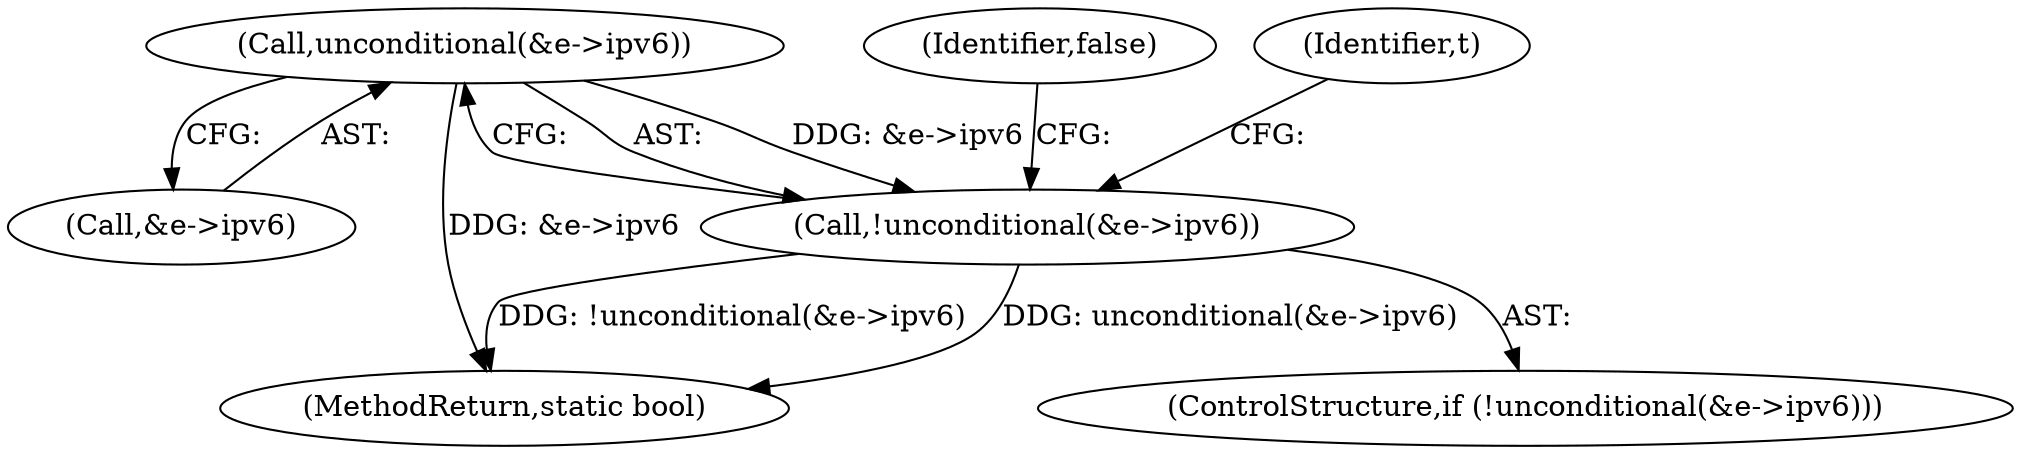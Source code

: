 digraph "0_linux_54d83fc74aa9ec72794373cb47432c5f7fb1a309_9@pointer" {
"1000107" [label="(Call,unconditional(&e->ipv6))"];
"1000106" [label="(Call,!unconditional(&e->ipv6))"];
"1000113" [label="(Identifier,false)"];
"1000115" [label="(Identifier,t)"];
"1000108" [label="(Call,&e->ipv6)"];
"1000153" [label="(MethodReturn,static bool)"];
"1000105" [label="(ControlStructure,if (!unconditional(&e->ipv6)))"];
"1000106" [label="(Call,!unconditional(&e->ipv6))"];
"1000107" [label="(Call,unconditional(&e->ipv6))"];
"1000107" -> "1000106"  [label="AST: "];
"1000107" -> "1000108"  [label="CFG: "];
"1000108" -> "1000107"  [label="AST: "];
"1000106" -> "1000107"  [label="CFG: "];
"1000107" -> "1000153"  [label="DDG: &e->ipv6"];
"1000107" -> "1000106"  [label="DDG: &e->ipv6"];
"1000106" -> "1000105"  [label="AST: "];
"1000113" -> "1000106"  [label="CFG: "];
"1000115" -> "1000106"  [label="CFG: "];
"1000106" -> "1000153"  [label="DDG: unconditional(&e->ipv6)"];
"1000106" -> "1000153"  [label="DDG: !unconditional(&e->ipv6)"];
}
